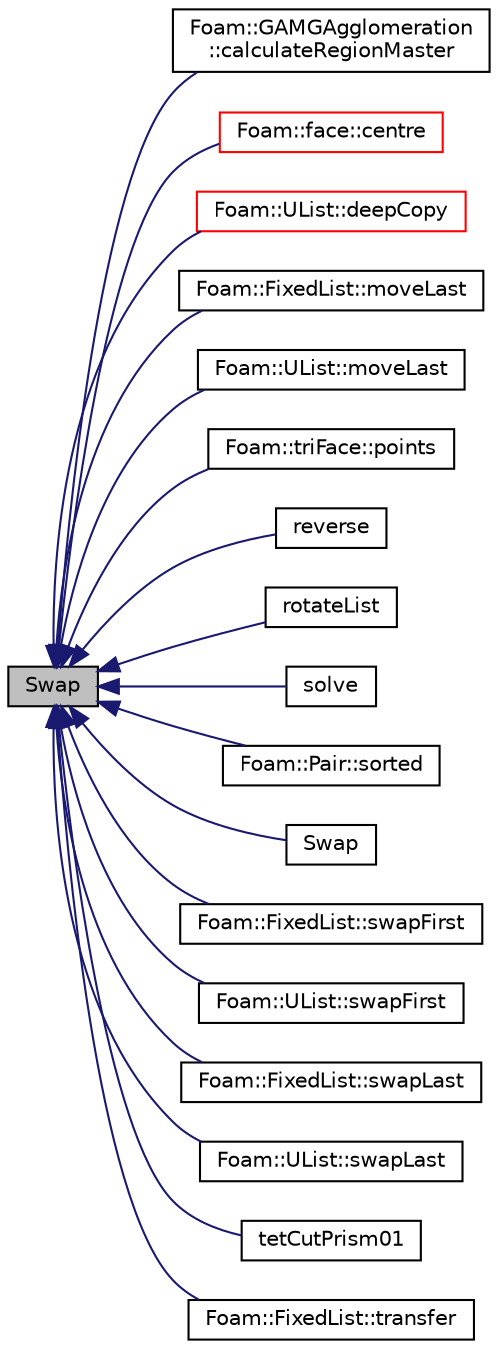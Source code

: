 digraph "Swap"
{
  bgcolor="transparent";
  edge [fontname="Helvetica",fontsize="10",labelfontname="Helvetica",labelfontsize="10"];
  node [fontname="Helvetica",fontsize="10",shape=record];
  rankdir="LR";
  Node1 [label="Swap",height=0.2,width=0.4,color="black", fillcolor="grey75", style="filled" fontcolor="black"];
  Node1 -> Node2 [dir="back",color="midnightblue",fontsize="10",style="solid",fontname="Helvetica"];
  Node2 [label="Foam::GAMGAgglomeration\l::calculateRegionMaster",height=0.2,width=0.4,color="black",URL="$classFoam_1_1GAMGAgglomeration.html#a2924c769d07fb681fe84b5036f9977d6",tooltip="Given fine to coarse processor map determine: "];
  Node1 -> Node3 [dir="back",color="midnightblue",fontsize="10",style="solid",fontname="Helvetica"];
  Node3 [label="Foam::face::centre",height=0.2,width=0.4,color="red",URL="$classFoam_1_1face.html#a85d909d7d0cdafb6ab65361ecdf1c99f",tooltip="Centre point of face. "];
  Node1 -> Node4 [dir="back",color="midnightblue",fontsize="10",style="solid",fontname="Helvetica"];
  Node4 [label="Foam::UList::deepCopy",height=0.2,width=0.4,color="red",URL="$classFoam_1_1UList.html#a37c777a05321bcca090ab9f79a366689",tooltip="Copy elements of the given UList. "];
  Node1 -> Node5 [dir="back",color="midnightblue",fontsize="10",style="solid",fontname="Helvetica"];
  Node5 [label="Foam::FixedList::moveLast",height=0.2,width=0.4,color="black",URL="$classFoam_1_1FixedList.html#a0195f089dbc38cdb35310a246ce9a5a6",tooltip="Move element to the last position. "];
  Node1 -> Node6 [dir="back",color="midnightblue",fontsize="10",style="solid",fontname="Helvetica"];
  Node6 [label="Foam::UList::moveLast",height=0.2,width=0.4,color="black",URL="$classFoam_1_1UList.html#a0195f089dbc38cdb35310a246ce9a5a6",tooltip="Move element to the last position. "];
  Node1 -> Node7 [dir="back",color="midnightblue",fontsize="10",style="solid",fontname="Helvetica"];
  Node7 [label="Foam::triFace::points",height=0.2,width=0.4,color="black",URL="$classFoam_1_1triFace.html#a461269d0f8c525fed59343576880d35e",tooltip="Return the points corresponding to this face. "];
  Node1 -> Node8 [dir="back",color="midnightblue",fontsize="10",style="solid",fontname="Helvetica"];
  Node8 [label="reverse",height=0.2,width=0.4,color="black",URL="$namespaceFoam.html#aa7219b225e007c9302d6e06293ad1fef"];
  Node1 -> Node9 [dir="back",color="midnightblue",fontsize="10",style="solid",fontname="Helvetica"];
  Node9 [label="rotateList",height=0.2,width=0.4,color="black",URL="$namespaceFoam.html#a512962c81fcc476c3c0bae021aa8dee1",tooltip="Rotate a list by n places. "];
  Node1 -> Node10 [dir="back",color="midnightblue",fontsize="10",style="solid",fontname="Helvetica"];
  Node10 [label="solve",height=0.2,width=0.4,color="black",URL="$namespaceFoam.html#ab7b4ceba772da118ccaa05c8195d7776",tooltip="Solve the matrix using Gaussian elimination with pivoting, returning the solution in the source..."];
  Node1 -> Node11 [dir="back",color="midnightblue",fontsize="10",style="solid",fontname="Helvetica"];
  Node11 [label="Foam::Pair::sorted",height=0.2,width=0.4,color="black",URL="$classFoam_1_1Pair.html#a4f962e231e044c4a00f82fdc57bcb74b",tooltip="True if first() is less-than second() "];
  Node1 -> Node12 [dir="back",color="midnightblue",fontsize="10",style="solid",fontname="Helvetica"];
  Node12 [label="Swap",height=0.2,width=0.4,color="black",URL="$namespaceFoam.html#a6a18a81519ab2241e9b85f6d509331b7",tooltip="Swap array types as per std::swap example, but in Foam namespace. "];
  Node1 -> Node13 [dir="back",color="midnightblue",fontsize="10",style="solid",fontname="Helvetica"];
  Node13 [label="Foam::FixedList::swapFirst",height=0.2,width=0.4,color="black",URL="$classFoam_1_1FixedList.html#a339a5494b900839dc9006b2b2c01523a",tooltip="Swap element with the first element. "];
  Node1 -> Node14 [dir="back",color="midnightblue",fontsize="10",style="solid",fontname="Helvetica"];
  Node14 [label="Foam::UList::swapFirst",height=0.2,width=0.4,color="black",URL="$classFoam_1_1UList.html#a339a5494b900839dc9006b2b2c01523a",tooltip="Swap element with the first element. Fatal on an empty list. "];
  Node1 -> Node15 [dir="back",color="midnightblue",fontsize="10",style="solid",fontname="Helvetica"];
  Node15 [label="Foam::FixedList::swapLast",height=0.2,width=0.4,color="black",URL="$classFoam_1_1FixedList.html#a0a51191879075c34ab29a20f5535f0b3",tooltip="Swap element with the last element. "];
  Node1 -> Node16 [dir="back",color="midnightblue",fontsize="10",style="solid",fontname="Helvetica"];
  Node16 [label="Foam::UList::swapLast",height=0.2,width=0.4,color="black",URL="$classFoam_1_1UList.html#a0a51191879075c34ab29a20f5535f0b3",tooltip="Swap element with the last element. Fatal on an empty list. "];
  Node1 -> Node17 [dir="back",color="midnightblue",fontsize="10",style="solid",fontname="Helvetica"];
  Node17 [label="tetCutPrism01",height=0.2,width=0.4,color="black",URL="$namespaceFoam.html#ac89c3f5d1e6aa436cebf7c9cc9068679",tooltip="Modify a list for cutting prism01 from a tet. "];
  Node1 -> Node18 [dir="back",color="midnightblue",fontsize="10",style="solid",fontname="Helvetica"];
  Node18 [label="Foam::FixedList::transfer",height=0.2,width=0.4,color="black",URL="$classFoam_1_1FixedList.html#a5271b13e94c823837fdc78e3072de7cf",tooltip="Transfer by swapping using a move assignment for the content of the individual list elements..."];
}
